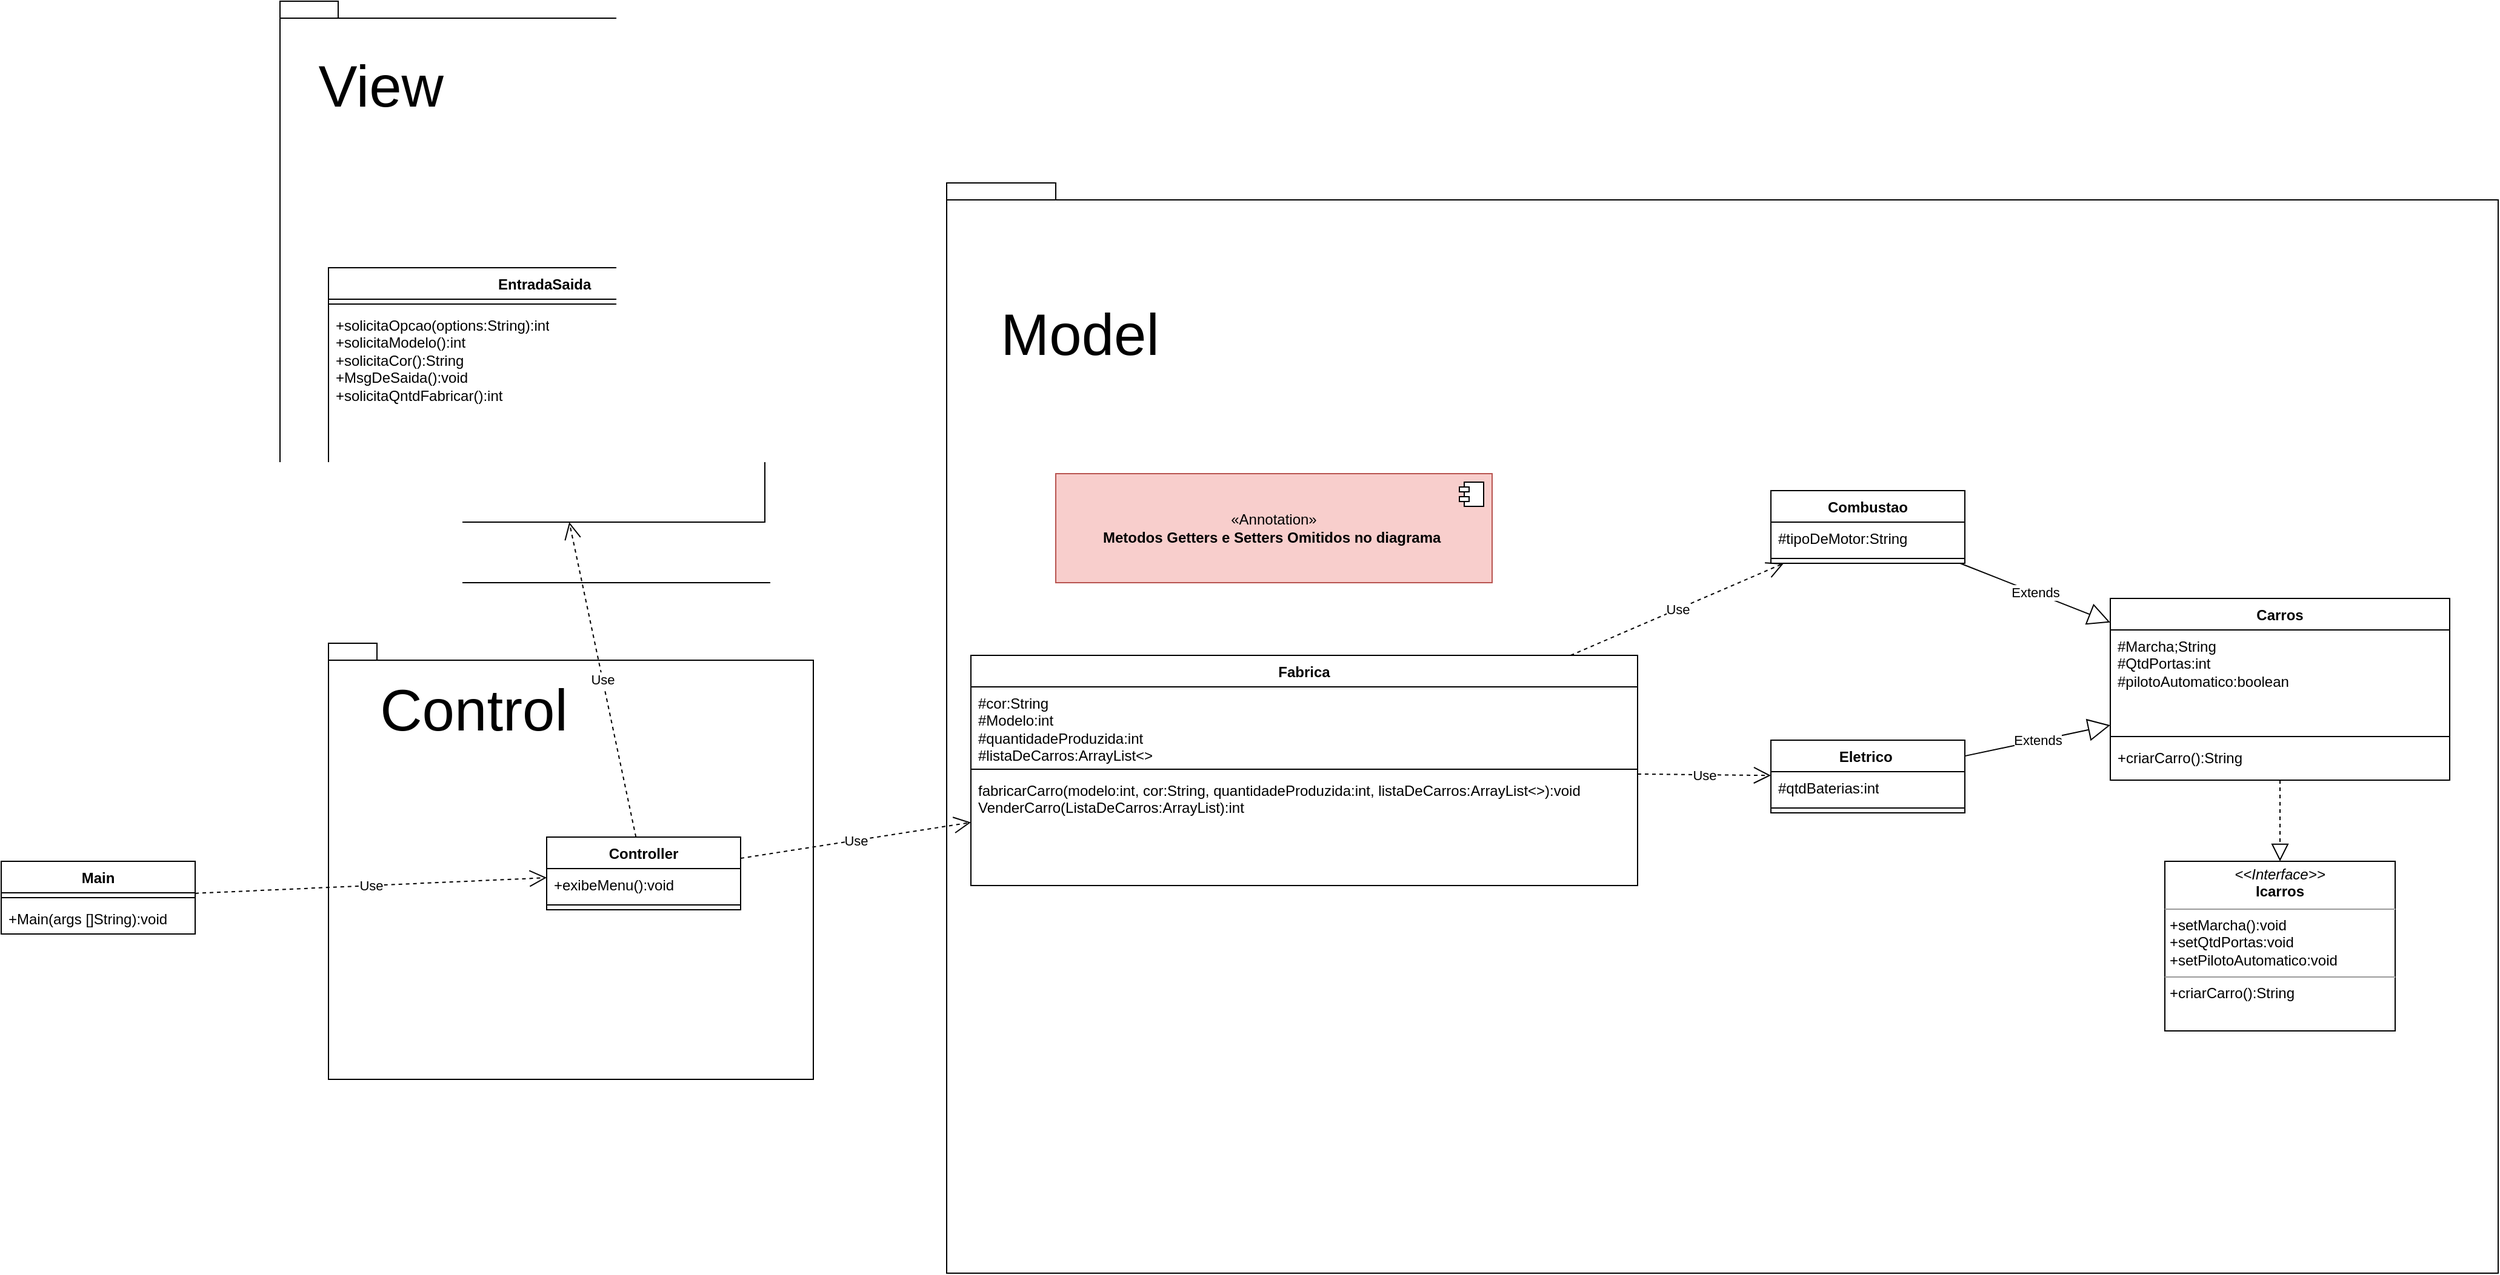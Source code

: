<mxfile version="22.1.3" type="device">
  <diagram name="Página-1" id="KPBQ9tLO29jL8pKPuZaB">
    <mxGraphModel dx="2831" dy="1701" grid="1" gridSize="10" guides="1" tooltips="1" connect="1" arrows="1" fold="1" page="1" pageScale="1" pageWidth="827" pageHeight="1169" math="0" shadow="0">
      <root>
        <mxCell id="0" />
        <mxCell id="1" parent="0" />
        <mxCell id="jufehxCH-NKa4G_Ljy9m-1" value="" style="shape=folder;fontStyle=1;spacingTop=10;tabWidth=40;tabHeight=14;tabPosition=left;html=1;whiteSpace=wrap;" vertex="1" parent="1">
          <mxGeometry x="-1070" y="150" width="400" height="360" as="geometry" />
        </mxCell>
        <mxCell id="jufehxCH-NKa4G_Ljy9m-2" value="" style="shape=folder;fontStyle=1;spacingTop=10;tabWidth=40;tabHeight=14;tabPosition=left;html=1;whiteSpace=wrap;" vertex="1" parent="1">
          <mxGeometry x="-560" y="-230" width="1280" height="900" as="geometry" />
        </mxCell>
        <mxCell id="jufehxCH-NKa4G_Ljy9m-3" value="" style="shape=folder;fontStyle=1;spacingTop=10;tabWidth=40;tabHeight=14;tabPosition=left;html=1;whiteSpace=wrap;" vertex="1" parent="1">
          <mxGeometry x="-1110" y="-380" width="490" height="480" as="geometry" />
        </mxCell>
        <mxCell id="jufehxCH-NKa4G_Ljy9m-4" value="EntradaSaida&lt;span style=&quot;white-space: pre;&quot;&gt;&#x9;&lt;/span&gt;" style="swimlane;fontStyle=1;align=center;verticalAlign=top;childLayout=stackLayout;horizontal=1;startSize=26;horizontalStack=0;resizeParent=1;resizeParentMax=0;resizeLast=0;collapsible=1;marginBottom=0;whiteSpace=wrap;html=1;" vertex="1" parent="1">
          <mxGeometry x="-1070" y="-160" width="360" height="210" as="geometry" />
        </mxCell>
        <mxCell id="jufehxCH-NKa4G_Ljy9m-6" value="" style="line;strokeWidth=1;fillColor=none;align=left;verticalAlign=middle;spacingTop=-1;spacingLeft=3;spacingRight=3;rotatable=0;labelPosition=right;points=[];portConstraint=eastwest;strokeColor=inherit;" vertex="1" parent="jufehxCH-NKa4G_Ljy9m-4">
          <mxGeometry y="26" width="360" height="8" as="geometry" />
        </mxCell>
        <mxCell id="jufehxCH-NKa4G_Ljy9m-7" value="+solicitaOpcao(options:String):int&lt;br&gt;+solicitaModelo():int&lt;br&gt;+solicitaCor():String&lt;br&gt;+MsgDeSaida():void&amp;nbsp;&lt;br&gt;+solicitaQntdFabricar():int" style="text;strokeColor=none;fillColor=none;align=left;verticalAlign=top;spacingLeft=4;spacingRight=4;overflow=hidden;rotatable=0;points=[[0,0.5],[1,0.5]];portConstraint=eastwest;whiteSpace=wrap;html=1;" vertex="1" parent="jufehxCH-NKa4G_Ljy9m-4">
          <mxGeometry y="34" width="360" height="176" as="geometry" />
        </mxCell>
        <mxCell id="jufehxCH-NKa4G_Ljy9m-8" value="Controller" style="swimlane;fontStyle=1;align=center;verticalAlign=top;childLayout=stackLayout;horizontal=1;startSize=26;horizontalStack=0;resizeParent=1;resizeParentMax=0;resizeLast=0;collapsible=1;marginBottom=0;whiteSpace=wrap;html=1;" vertex="1" parent="1">
          <mxGeometry x="-890" y="310" width="160" height="60" as="geometry" />
        </mxCell>
        <mxCell id="jufehxCH-NKa4G_Ljy9m-9" value="+exibeMenu():void&amp;nbsp;" style="text;strokeColor=none;fillColor=none;align=left;verticalAlign=top;spacingLeft=4;spacingRight=4;overflow=hidden;rotatable=0;points=[[0,0.5],[1,0.5]];portConstraint=eastwest;whiteSpace=wrap;html=1;" vertex="1" parent="jufehxCH-NKa4G_Ljy9m-8">
          <mxGeometry y="26" width="160" height="26" as="geometry" />
        </mxCell>
        <mxCell id="jufehxCH-NKa4G_Ljy9m-10" value="" style="line;strokeWidth=1;fillColor=none;align=left;verticalAlign=middle;spacingTop=-1;spacingLeft=3;spacingRight=3;rotatable=0;labelPosition=right;points=[];portConstraint=eastwest;strokeColor=inherit;" vertex="1" parent="jufehxCH-NKa4G_Ljy9m-8">
          <mxGeometry y="52" width="160" height="8" as="geometry" />
        </mxCell>
        <mxCell id="jufehxCH-NKa4G_Ljy9m-12" value="Main" style="swimlane;fontStyle=1;align=center;verticalAlign=top;childLayout=stackLayout;horizontal=1;startSize=26;horizontalStack=0;resizeParent=1;resizeParentMax=0;resizeLast=0;collapsible=1;marginBottom=0;whiteSpace=wrap;html=1;" vertex="1" parent="1">
          <mxGeometry x="-1340" y="330" width="160" height="60" as="geometry" />
        </mxCell>
        <mxCell id="jufehxCH-NKa4G_Ljy9m-14" value="" style="line;strokeWidth=1;fillColor=none;align=left;verticalAlign=middle;spacingTop=-1;spacingLeft=3;spacingRight=3;rotatable=0;labelPosition=right;points=[];portConstraint=eastwest;strokeColor=inherit;" vertex="1" parent="jufehxCH-NKa4G_Ljy9m-12">
          <mxGeometry y="26" width="160" height="8" as="geometry" />
        </mxCell>
        <mxCell id="jufehxCH-NKa4G_Ljy9m-15" value="+Main(args []String):void" style="text;strokeColor=none;fillColor=none;align=left;verticalAlign=top;spacingLeft=4;spacingRight=4;overflow=hidden;rotatable=0;points=[[0,0.5],[1,0.5]];portConstraint=eastwest;whiteSpace=wrap;html=1;" vertex="1" parent="jufehxCH-NKa4G_Ljy9m-12">
          <mxGeometry y="34" width="160" height="26" as="geometry" />
        </mxCell>
        <mxCell id="jufehxCH-NKa4G_Ljy9m-16" value="Use" style="endArrow=open;endSize=12;dashed=1;html=1;rounded=0;" edge="1" parent="1" source="jufehxCH-NKa4G_Ljy9m-12" target="jufehxCH-NKa4G_Ljy9m-8">
          <mxGeometry width="160" relative="1" as="geometry">
            <mxPoint x="-820" y="310" as="sourcePoint" />
            <mxPoint x="-660" y="310" as="targetPoint" />
          </mxGeometry>
        </mxCell>
        <mxCell id="jufehxCH-NKa4G_Ljy9m-18" value="Use" style="endArrow=open;endSize=12;dashed=1;html=1;rounded=0;" edge="1" parent="1" source="jufehxCH-NKa4G_Ljy9m-8" target="jufehxCH-NKa4G_Ljy9m-7">
          <mxGeometry width="160" relative="1" as="geometry">
            <mxPoint x="-860" y="90" as="sourcePoint" />
            <mxPoint x="-700" y="90" as="targetPoint" />
          </mxGeometry>
        </mxCell>
        <mxCell id="jufehxCH-NKa4G_Ljy9m-19" value="&lt;font style=&quot;font-size: 48px;&quot;&gt;View&amp;nbsp;&lt;/font&gt;" style="text;html=1;strokeColor=none;fillColor=none;align=center;verticalAlign=middle;whiteSpace=wrap;rounded=0;" vertex="1" parent="1">
          <mxGeometry x="-1070" y="-350" width="100" height="80" as="geometry" />
        </mxCell>
        <mxCell id="jufehxCH-NKa4G_Ljy9m-20" value="&lt;font style=&quot;font-size: 48px;&quot;&gt;Control&lt;/font&gt;" style="text;html=1;strokeColor=none;fillColor=none;align=center;verticalAlign=middle;whiteSpace=wrap;rounded=0;" vertex="1" parent="1">
          <mxGeometry x="-980" y="190" width="60" height="30" as="geometry" />
        </mxCell>
        <mxCell id="jufehxCH-NKa4G_Ljy9m-21" value="&lt;font style=&quot;font-size: 48px;&quot;&gt;Model&lt;/font&gt;" style="text;html=1;strokeColor=none;fillColor=none;align=center;verticalAlign=middle;whiteSpace=wrap;rounded=0;" vertex="1" parent="1">
          <mxGeometry x="-480" y="-120" width="60" height="30" as="geometry" />
        </mxCell>
        <mxCell id="jufehxCH-NKa4G_Ljy9m-22" style="edgeStyle=orthogonalEdgeStyle;rounded=0;orthogonalLoop=1;jettySize=auto;html=1;exitX=0.5;exitY=1;exitDx=0;exitDy=0;" edge="1" parent="1" source="jufehxCH-NKa4G_Ljy9m-21" target="jufehxCH-NKa4G_Ljy9m-21">
          <mxGeometry relative="1" as="geometry" />
        </mxCell>
        <mxCell id="jufehxCH-NKa4G_Ljy9m-29" value="Fabrica" style="swimlane;fontStyle=1;align=center;verticalAlign=top;childLayout=stackLayout;horizontal=1;startSize=26;horizontalStack=0;resizeParent=1;resizeParentMax=0;resizeLast=0;collapsible=1;marginBottom=0;whiteSpace=wrap;html=1;" vertex="1" parent="1">
          <mxGeometry x="-540" y="160" width="550" height="190" as="geometry" />
        </mxCell>
        <mxCell id="jufehxCH-NKa4G_Ljy9m-30" value="#cor:String&lt;br&gt;#Modelo:int&lt;br&gt;#quantidadeProduzida:int&lt;br&gt;#listaDeCarros:ArrayList&amp;lt;&amp;gt;" style="text;strokeColor=none;fillColor=none;align=left;verticalAlign=top;spacingLeft=4;spacingRight=4;overflow=hidden;rotatable=0;points=[[0,0.5],[1,0.5]];portConstraint=eastwest;whiteSpace=wrap;html=1;" vertex="1" parent="jufehxCH-NKa4G_Ljy9m-29">
          <mxGeometry y="26" width="550" height="64" as="geometry" />
        </mxCell>
        <mxCell id="jufehxCH-NKa4G_Ljy9m-31" value="" style="line;strokeWidth=1;fillColor=none;align=left;verticalAlign=middle;spacingTop=-1;spacingLeft=3;spacingRight=3;rotatable=0;labelPosition=right;points=[];portConstraint=eastwest;strokeColor=inherit;" vertex="1" parent="jufehxCH-NKa4G_Ljy9m-29">
          <mxGeometry y="90" width="550" height="8" as="geometry" />
        </mxCell>
        <mxCell id="jufehxCH-NKa4G_Ljy9m-32" value="fabricarCarro(modelo:int, cor:String, quantidadeProduzida:int, listaDeCarros:ArrayList&amp;lt;&amp;gt;):void&lt;br&gt;VenderCarro(ListaDeCarros:ArrayList):int" style="text;strokeColor=none;fillColor=none;align=left;verticalAlign=top;spacingLeft=4;spacingRight=4;overflow=hidden;rotatable=0;points=[[0,0.5],[1,0.5]];portConstraint=eastwest;whiteSpace=wrap;html=1;" vertex="1" parent="jufehxCH-NKa4G_Ljy9m-29">
          <mxGeometry y="98" width="550" height="92" as="geometry" />
        </mxCell>
        <mxCell id="jufehxCH-NKa4G_Ljy9m-69" value="Use" style="endArrow=open;endSize=12;dashed=1;html=1;rounded=0;" edge="1" parent="1" source="jufehxCH-NKa4G_Ljy9m-8" target="jufehxCH-NKa4G_Ljy9m-29">
          <mxGeometry width="160" relative="1" as="geometry">
            <mxPoint x="-630" y="270" as="sourcePoint" />
            <mxPoint x="-470" y="270" as="targetPoint" />
          </mxGeometry>
        </mxCell>
        <mxCell id="jufehxCH-NKa4G_Ljy9m-74" value="Carros" style="swimlane;fontStyle=1;align=center;verticalAlign=top;childLayout=stackLayout;horizontal=1;startSize=26;horizontalStack=0;resizeParent=1;resizeParentMax=0;resizeLast=0;collapsible=1;marginBottom=0;whiteSpace=wrap;html=1;" vertex="1" parent="1">
          <mxGeometry x="400" y="113" width="280" height="150" as="geometry" />
        </mxCell>
        <mxCell id="jufehxCH-NKa4G_Ljy9m-75" value="#Marcha;String&lt;br&gt;#QtdPortas:int&amp;nbsp;&lt;br&gt;#pilotoAutomatico:boolean&amp;nbsp;" style="text;strokeColor=none;fillColor=none;align=left;verticalAlign=top;spacingLeft=4;spacingRight=4;overflow=hidden;rotatable=0;points=[[0,0.5],[1,0.5]];portConstraint=eastwest;whiteSpace=wrap;html=1;" vertex="1" parent="jufehxCH-NKa4G_Ljy9m-74">
          <mxGeometry y="26" width="280" height="84" as="geometry" />
        </mxCell>
        <mxCell id="jufehxCH-NKa4G_Ljy9m-76" value="" style="line;strokeWidth=1;fillColor=none;align=left;verticalAlign=middle;spacingTop=-1;spacingLeft=3;spacingRight=3;rotatable=0;labelPosition=right;points=[];portConstraint=eastwest;strokeColor=inherit;" vertex="1" parent="jufehxCH-NKa4G_Ljy9m-74">
          <mxGeometry y="110" width="280" height="8" as="geometry" />
        </mxCell>
        <mxCell id="jufehxCH-NKa4G_Ljy9m-77" value="+criarCarro():String" style="text;strokeColor=none;fillColor=none;align=left;verticalAlign=top;spacingLeft=4;spacingRight=4;overflow=hidden;rotatable=0;points=[[0,0.5],[1,0.5]];portConstraint=eastwest;whiteSpace=wrap;html=1;" vertex="1" parent="jufehxCH-NKa4G_Ljy9m-74">
          <mxGeometry y="118" width="280" height="32" as="geometry" />
        </mxCell>
        <mxCell id="jufehxCH-NKa4G_Ljy9m-89" value="Combustao" style="swimlane;fontStyle=1;align=center;verticalAlign=top;childLayout=stackLayout;horizontal=1;startSize=26;horizontalStack=0;resizeParent=1;resizeParentMax=0;resizeLast=0;collapsible=1;marginBottom=0;whiteSpace=wrap;html=1;" vertex="1" parent="1">
          <mxGeometry x="120" y="24" width="160" height="60" as="geometry" />
        </mxCell>
        <mxCell id="jufehxCH-NKa4G_Ljy9m-90" value="#tipoDeMotor:String" style="text;strokeColor=none;fillColor=none;align=left;verticalAlign=top;spacingLeft=4;spacingRight=4;overflow=hidden;rotatable=0;points=[[0,0.5],[1,0.5]];portConstraint=eastwest;whiteSpace=wrap;html=1;" vertex="1" parent="jufehxCH-NKa4G_Ljy9m-89">
          <mxGeometry y="26" width="160" height="26" as="geometry" />
        </mxCell>
        <mxCell id="jufehxCH-NKa4G_Ljy9m-91" value="" style="line;strokeWidth=1;fillColor=none;align=left;verticalAlign=middle;spacingTop=-1;spacingLeft=3;spacingRight=3;rotatable=0;labelPosition=right;points=[];portConstraint=eastwest;strokeColor=inherit;" vertex="1" parent="jufehxCH-NKa4G_Ljy9m-89">
          <mxGeometry y="52" width="160" height="8" as="geometry" />
        </mxCell>
        <mxCell id="jufehxCH-NKa4G_Ljy9m-93" value="Eletrico&amp;nbsp;" style="swimlane;fontStyle=1;align=center;verticalAlign=top;childLayout=stackLayout;horizontal=1;startSize=26;horizontalStack=0;resizeParent=1;resizeParentMax=0;resizeLast=0;collapsible=1;marginBottom=0;whiteSpace=wrap;html=1;" vertex="1" parent="1">
          <mxGeometry x="120" y="230" width="160" height="60" as="geometry" />
        </mxCell>
        <mxCell id="jufehxCH-NKa4G_Ljy9m-94" value="#qtdBaterias:int&lt;br&gt;" style="text;strokeColor=none;fillColor=none;align=left;verticalAlign=top;spacingLeft=4;spacingRight=4;overflow=hidden;rotatable=0;points=[[0,0.5],[1,0.5]];portConstraint=eastwest;whiteSpace=wrap;html=1;" vertex="1" parent="jufehxCH-NKa4G_Ljy9m-93">
          <mxGeometry y="26" width="160" height="26" as="geometry" />
        </mxCell>
        <mxCell id="jufehxCH-NKa4G_Ljy9m-95" value="" style="line;strokeWidth=1;fillColor=none;align=left;verticalAlign=middle;spacingTop=-1;spacingLeft=3;spacingRight=3;rotatable=0;labelPosition=right;points=[];portConstraint=eastwest;strokeColor=inherit;" vertex="1" parent="jufehxCH-NKa4G_Ljy9m-93">
          <mxGeometry y="52" width="160" height="8" as="geometry" />
        </mxCell>
        <mxCell id="jufehxCH-NKa4G_Ljy9m-97" value="Extends" style="endArrow=block;endSize=16;endFill=0;html=1;rounded=0;" edge="1" parent="1" source="jufehxCH-NKa4G_Ljy9m-89" target="jufehxCH-NKa4G_Ljy9m-74">
          <mxGeometry width="160" relative="1" as="geometry">
            <mxPoint x="340" y="60" as="sourcePoint" />
            <mxPoint x="500" y="60" as="targetPoint" />
          </mxGeometry>
        </mxCell>
        <mxCell id="jufehxCH-NKa4G_Ljy9m-98" value="Extends" style="endArrow=block;endSize=16;endFill=0;html=1;rounded=0;" edge="1" parent="1" source="jufehxCH-NKa4G_Ljy9m-93" target="jufehxCH-NKa4G_Ljy9m-74">
          <mxGeometry width="160" relative="1" as="geometry">
            <mxPoint x="350" y="330" as="sourcePoint" />
            <mxPoint x="510" y="330" as="targetPoint" />
          </mxGeometry>
        </mxCell>
        <mxCell id="jufehxCH-NKa4G_Ljy9m-99" value="Use" style="endArrow=open;endSize=12;dashed=1;html=1;rounded=0;" edge="1" parent="1" source="jufehxCH-NKa4G_Ljy9m-29" target="jufehxCH-NKa4G_Ljy9m-93">
          <mxGeometry width="160" relative="1" as="geometry">
            <mxPoint x="30" y="300" as="sourcePoint" />
            <mxPoint x="190" y="300" as="targetPoint" />
          </mxGeometry>
        </mxCell>
        <mxCell id="jufehxCH-NKa4G_Ljy9m-100" value="Use" style="endArrow=open;endSize=12;dashed=1;html=1;rounded=0;" edge="1" parent="1" source="jufehxCH-NKa4G_Ljy9m-29" target="jufehxCH-NKa4G_Ljy9m-89">
          <mxGeometry width="160" relative="1" as="geometry">
            <mxPoint x="60" y="30" as="sourcePoint" />
            <mxPoint x="220" y="30" as="targetPoint" />
          </mxGeometry>
        </mxCell>
        <mxCell id="jufehxCH-NKa4G_Ljy9m-102" value="&lt;p style=&quot;margin:0px;margin-top:4px;text-align:center;&quot;&gt;&lt;i&gt;&amp;lt;&amp;lt;Interface&amp;gt;&amp;gt;&lt;/i&gt;&lt;br&gt;&lt;b&gt;Icarros&lt;/b&gt;&lt;/p&gt;&lt;hr size=&quot;1&quot;&gt;&lt;p style=&quot;margin:0px;margin-left:4px;&quot;&gt;+setMarcha():void&lt;br&gt;&lt;/p&gt;&lt;p style=&quot;margin:0px;margin-left:4px;&quot;&gt;+setQtdPortas:void&lt;/p&gt;&lt;p style=&quot;margin:0px;margin-left:4px;&quot;&gt;+setPilotoAutomatico:void&lt;/p&gt;&lt;hr size=&quot;1&quot;&gt;&lt;p style=&quot;margin:0px;margin-left:4px;&quot;&gt;+criarCarro():String&amp;nbsp;&lt;br&gt;&lt;br&gt;&lt;/p&gt;" style="verticalAlign=top;align=left;overflow=fill;fontSize=12;fontFamily=Helvetica;html=1;whiteSpace=wrap;" vertex="1" parent="1">
          <mxGeometry x="445" y="330" width="190" height="140" as="geometry" />
        </mxCell>
        <mxCell id="jufehxCH-NKa4G_Ljy9m-104" value="" style="endArrow=block;dashed=1;endFill=0;endSize=12;html=1;rounded=0;" edge="1" parent="1" source="jufehxCH-NKa4G_Ljy9m-74" target="jufehxCH-NKa4G_Ljy9m-102">
          <mxGeometry width="160" relative="1" as="geometry">
            <mxPoint x="620" y="290" as="sourcePoint" />
            <mxPoint x="780" y="290" as="targetPoint" />
          </mxGeometry>
        </mxCell>
        <mxCell id="jufehxCH-NKa4G_Ljy9m-109" value="«Annotation»&lt;br&gt;&lt;b&gt;Metodos Getters e Setters Omitidos no diagrama&amp;nbsp;&lt;/b&gt;" style="html=1;dropTarget=0;whiteSpace=wrap;fillColor=#f8cecc;strokeColor=#b85450;" vertex="1" parent="1">
          <mxGeometry x="-470" y="10" width="360" height="90" as="geometry" />
        </mxCell>
        <mxCell id="jufehxCH-NKa4G_Ljy9m-110" value="" style="shape=module;jettyWidth=8;jettyHeight=4;" vertex="1" parent="jufehxCH-NKa4G_Ljy9m-109">
          <mxGeometry x="1" width="20" height="20" relative="1" as="geometry">
            <mxPoint x="-27" y="7" as="offset" />
          </mxGeometry>
        </mxCell>
      </root>
    </mxGraphModel>
  </diagram>
</mxfile>
